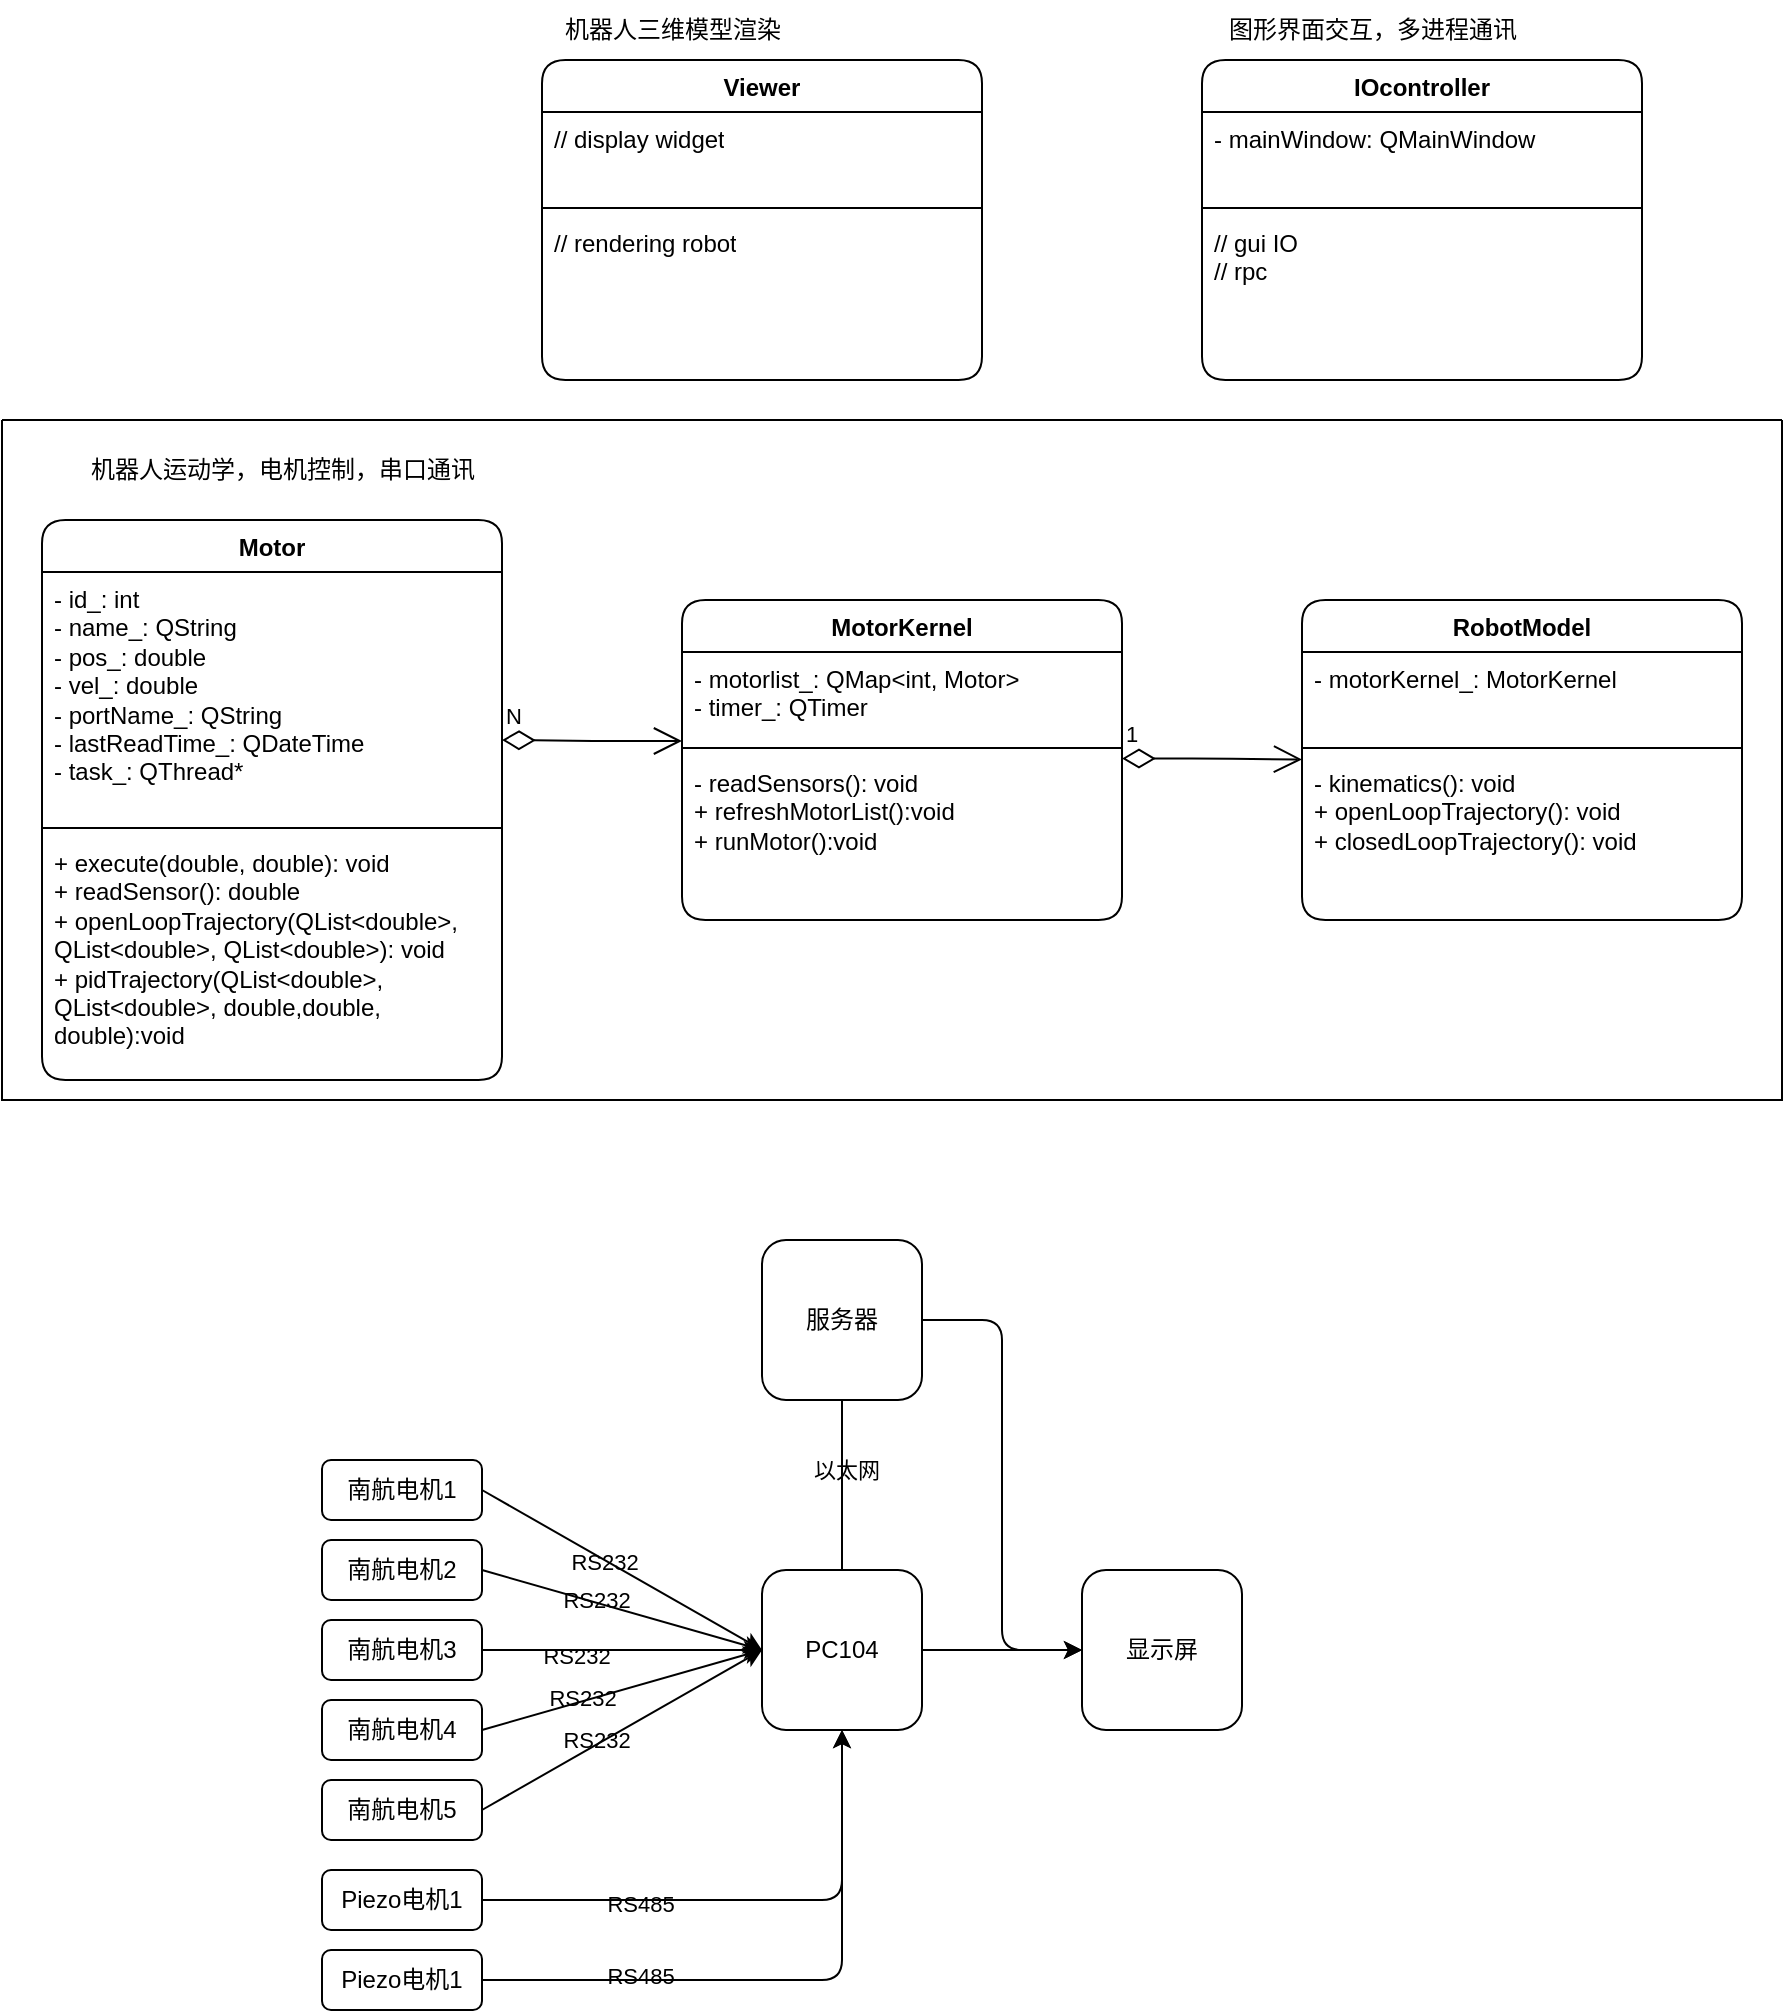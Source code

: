 <mxfile version="22.1.18" type="github">
  <diagram id="C5RBs43oDa-KdzZeNtuy" name="Page-1">
    <mxGraphModel dx="1050" dy="1760" grid="1" gridSize="10" guides="1" tooltips="1" connect="1" arrows="1" fold="1" page="1" pageScale="1" pageWidth="827" pageHeight="1169" math="0" shadow="0">
      <root>
        <mxCell id="WIyWlLk6GJQsqaUBKTNV-0" />
        <mxCell id="WIyWlLk6GJQsqaUBKTNV-1" parent="WIyWlLk6GJQsqaUBKTNV-0" />
        <mxCell id="6cw_2s1J7Ef0hvvbNptq-0" value="MotorKernel" style="swimlane;fontStyle=1;align=center;verticalAlign=top;childLayout=stackLayout;horizontal=1;startSize=26;horizontalStack=0;resizeParent=1;resizeParentMax=0;resizeLast=0;collapsible=1;marginBottom=0;whiteSpace=wrap;html=1;rounded=1;labelBackgroundColor=none;" parent="WIyWlLk6GJQsqaUBKTNV-1" vertex="1">
          <mxGeometry x="420" y="180" width="220" height="160" as="geometry">
            <mxRectangle x="420" y="180" width="110" height="30" as="alternateBounds" />
          </mxGeometry>
        </mxCell>
        <mxCell id="6cw_2s1J7Ef0hvvbNptq-1" value="- motorlist_: QMap&amp;lt;int, Motor&amp;gt;&lt;br&gt;- timer_: QTimer" style="text;strokeColor=none;fillColor=none;align=left;verticalAlign=top;spacingLeft=4;spacingRight=4;overflow=hidden;rotatable=0;points=[[0,0.5],[1,0.5]];portConstraint=eastwest;whiteSpace=wrap;html=1;rounded=1;labelBackgroundColor=none;" parent="6cw_2s1J7Ef0hvvbNptq-0" vertex="1">
          <mxGeometry y="26" width="220" height="44" as="geometry" />
        </mxCell>
        <mxCell id="6cw_2s1J7Ef0hvvbNptq-2" value="" style="line;strokeWidth=1;fillColor=none;align=left;verticalAlign=middle;spacingTop=-1;spacingLeft=3;spacingRight=3;rotatable=0;labelPosition=right;points=[];portConstraint=eastwest;rounded=1;labelBackgroundColor=none;" parent="6cw_2s1J7Ef0hvvbNptq-0" vertex="1">
          <mxGeometry y="70" width="220" height="8" as="geometry" />
        </mxCell>
        <mxCell id="6cw_2s1J7Ef0hvvbNptq-3" value="- readSensors(): void&lt;br&gt;+ refreshMotorList():void&lt;br&gt;+ runMotor():void" style="text;strokeColor=none;fillColor=none;align=left;verticalAlign=top;spacingLeft=4;spacingRight=4;overflow=hidden;rotatable=0;points=[[0,0.5],[1,0.5]];portConstraint=eastwest;whiteSpace=wrap;html=1;rounded=1;labelBackgroundColor=none;" parent="6cw_2s1J7Ef0hvvbNptq-0" vertex="1">
          <mxGeometry y="78" width="220" height="82" as="geometry" />
        </mxCell>
        <mxCell id="6cw_2s1J7Ef0hvvbNptq-8" value="Motor" style="swimlane;fontStyle=1;align=center;verticalAlign=top;childLayout=stackLayout;horizontal=1;startSize=26;horizontalStack=0;resizeParent=1;resizeParentMax=0;resizeLast=0;collapsible=1;marginBottom=0;whiteSpace=wrap;html=1;rounded=1;labelBackgroundColor=none;" parent="WIyWlLk6GJQsqaUBKTNV-1" vertex="1">
          <mxGeometry x="100" y="140" width="230" height="280" as="geometry" />
        </mxCell>
        <mxCell id="6cw_2s1J7Ef0hvvbNptq-9" value="- id_: int&lt;br&gt;- name_: QString&lt;br&gt;- pos_: double&lt;br&gt;- vel_: double&lt;br&gt;- portName_:&amp;nbsp;QString&lt;br&gt;- lastReadTime_: QDateTime&lt;br&gt;- task_: QThread*" style="text;strokeColor=none;fillColor=none;align=left;verticalAlign=top;spacingLeft=4;spacingRight=4;overflow=hidden;rotatable=0;points=[[0,0.5],[1,0.5]];portConstraint=eastwest;whiteSpace=wrap;html=1;rounded=1;labelBackgroundColor=none;" parent="6cw_2s1J7Ef0hvvbNptq-8" vertex="1">
          <mxGeometry y="26" width="230" height="124" as="geometry" />
        </mxCell>
        <mxCell id="6cw_2s1J7Ef0hvvbNptq-10" value="" style="line;strokeWidth=1;fillColor=none;align=left;verticalAlign=middle;spacingTop=-1;spacingLeft=3;spacingRight=3;rotatable=0;labelPosition=right;points=[];portConstraint=eastwest;rounded=1;labelBackgroundColor=none;" parent="6cw_2s1J7Ef0hvvbNptq-8" vertex="1">
          <mxGeometry y="150" width="230" height="8" as="geometry" />
        </mxCell>
        <mxCell id="6cw_2s1J7Ef0hvvbNptq-11" value="+ execute(double, double): void&lt;br&gt;+ readSensor(): double&lt;br&gt;+ openLoopTrajectory(QList&amp;lt;double&amp;gt;, QList&amp;lt;double&amp;gt;, QList&amp;lt;double&amp;gt;): void&lt;br&gt;+ pidTrajectory(QList&amp;lt;double&amp;gt;, QList&amp;lt;double&amp;gt;, double,double, double):void" style="text;strokeColor=none;fillColor=none;align=left;verticalAlign=top;spacingLeft=4;spacingRight=4;overflow=hidden;rotatable=0;points=[[0,0.5],[1,0.5]];portConstraint=eastwest;whiteSpace=wrap;html=1;rounded=1;labelBackgroundColor=none;" parent="6cw_2s1J7Ef0hvvbNptq-8" vertex="1">
          <mxGeometry y="158" width="230" height="122" as="geometry" />
        </mxCell>
        <mxCell id="FzLFaQrDB-EBAlo0IdFk-0" value="N" style="endArrow=open;html=1;endSize=12;startArrow=diamondThin;startSize=14;startFill=0;edgeStyle=orthogonalEdgeStyle;align=left;verticalAlign=bottom;rounded=1;labelBackgroundColor=none;fontColor=default;" parent="WIyWlLk6GJQsqaUBKTNV-1" edge="1">
          <mxGeometry x="-1" y="3" relative="1" as="geometry">
            <mxPoint x="330" y="250" as="sourcePoint" />
            <mxPoint x="420" y="250.5" as="targetPoint" />
          </mxGeometry>
        </mxCell>
        <mxCell id="FzLFaQrDB-EBAlo0IdFk-1" value="RobotModel" style="swimlane;fontStyle=1;align=center;verticalAlign=top;childLayout=stackLayout;horizontal=1;startSize=26;horizontalStack=0;resizeParent=1;resizeParentMax=0;resizeLast=0;collapsible=1;marginBottom=0;whiteSpace=wrap;html=1;rounded=1;labelBackgroundColor=none;" parent="WIyWlLk6GJQsqaUBKTNV-1" vertex="1">
          <mxGeometry x="730" y="180" width="220" height="160" as="geometry">
            <mxRectangle x="420" y="180" width="110" height="30" as="alternateBounds" />
          </mxGeometry>
        </mxCell>
        <mxCell id="FzLFaQrDB-EBAlo0IdFk-2" value="- motorKernel_: MotorKernel&lt;br&gt;" style="text;strokeColor=none;fillColor=none;align=left;verticalAlign=top;spacingLeft=4;spacingRight=4;overflow=hidden;rotatable=0;points=[[0,0.5],[1,0.5]];portConstraint=eastwest;whiteSpace=wrap;html=1;rounded=1;labelBackgroundColor=none;" parent="FzLFaQrDB-EBAlo0IdFk-1" vertex="1">
          <mxGeometry y="26" width="220" height="44" as="geometry" />
        </mxCell>
        <mxCell id="FzLFaQrDB-EBAlo0IdFk-3" value="" style="line;strokeWidth=1;fillColor=none;align=left;verticalAlign=middle;spacingTop=-1;spacingLeft=3;spacingRight=3;rotatable=0;labelPosition=right;points=[];portConstraint=eastwest;rounded=1;labelBackgroundColor=none;" parent="FzLFaQrDB-EBAlo0IdFk-1" vertex="1">
          <mxGeometry y="70" width="220" height="8" as="geometry" />
        </mxCell>
        <mxCell id="FzLFaQrDB-EBAlo0IdFk-4" value="- kinematics(): void&lt;br&gt;+ openLoopTrajectory(): void&lt;br&gt;+ closedLoopTrajectory(): void" style="text;strokeColor=none;fillColor=none;align=left;verticalAlign=top;spacingLeft=4;spacingRight=4;overflow=hidden;rotatable=0;points=[[0,0.5],[1,0.5]];portConstraint=eastwest;whiteSpace=wrap;html=1;rounded=1;labelBackgroundColor=none;" parent="FzLFaQrDB-EBAlo0IdFk-1" vertex="1">
          <mxGeometry y="78" width="220" height="82" as="geometry" />
        </mxCell>
        <mxCell id="FzLFaQrDB-EBAlo0IdFk-5" value="1" style="endArrow=open;html=1;endSize=12;startArrow=diamondThin;startSize=14;startFill=0;edgeStyle=orthogonalEdgeStyle;align=left;verticalAlign=bottom;rounded=1;labelBackgroundColor=none;fontColor=default;" parent="WIyWlLk6GJQsqaUBKTNV-1" edge="1">
          <mxGeometry x="-1" y="3" relative="1" as="geometry">
            <mxPoint x="640" y="259.25" as="sourcePoint" />
            <mxPoint x="730" y="259.75" as="targetPoint" />
            <Array as="points">
              <mxPoint x="685" y="259.75" />
              <mxPoint x="685" y="260.75" />
            </Array>
          </mxGeometry>
        </mxCell>
        <mxCell id="FzLFaQrDB-EBAlo0IdFk-8" value="" style="swimlane;startSize=0;rounded=1;labelBackgroundColor=none;" parent="WIyWlLk6GJQsqaUBKTNV-1" vertex="1">
          <mxGeometry x="80" y="90" width="890" height="340" as="geometry">
            <mxRectangle x="50" y="90" width="960" height="350" as="alternateBounds" />
          </mxGeometry>
        </mxCell>
        <mxCell id="FzLFaQrDB-EBAlo0IdFk-7" value="机器人运动学，电机控制，串口通讯" style="text;html=1;align=center;verticalAlign=middle;resizable=0;points=[];autosize=1;strokeColor=none;fillColor=none;rounded=1;labelBackgroundColor=none;" parent="FzLFaQrDB-EBAlo0IdFk-8" vertex="1">
          <mxGeometry x="30" y="10" width="220" height="30" as="geometry" />
        </mxCell>
        <mxCell id="FzLFaQrDB-EBAlo0IdFk-9" value="IOcontroller" style="swimlane;fontStyle=1;align=center;verticalAlign=top;childLayout=stackLayout;horizontal=1;startSize=26;horizontalStack=0;resizeParent=1;resizeParentMax=0;resizeLast=0;collapsible=1;marginBottom=0;whiteSpace=wrap;html=1;rounded=1;labelBackgroundColor=none;" parent="WIyWlLk6GJQsqaUBKTNV-1" vertex="1">
          <mxGeometry x="680" y="-90" width="220" height="160" as="geometry">
            <mxRectangle x="420" y="180" width="110" height="30" as="alternateBounds" />
          </mxGeometry>
        </mxCell>
        <mxCell id="FzLFaQrDB-EBAlo0IdFk-10" value="- mainWindow: QMainWindow" style="text;strokeColor=none;fillColor=none;align=left;verticalAlign=top;spacingLeft=4;spacingRight=4;overflow=hidden;rotatable=0;points=[[0,0.5],[1,0.5]];portConstraint=eastwest;whiteSpace=wrap;html=1;rounded=1;labelBackgroundColor=none;" parent="FzLFaQrDB-EBAlo0IdFk-9" vertex="1">
          <mxGeometry y="26" width="220" height="44" as="geometry" />
        </mxCell>
        <mxCell id="FzLFaQrDB-EBAlo0IdFk-11" value="" style="line;strokeWidth=1;fillColor=none;align=left;verticalAlign=middle;spacingTop=-1;spacingLeft=3;spacingRight=3;rotatable=0;labelPosition=right;points=[];portConstraint=eastwest;rounded=1;labelBackgroundColor=none;" parent="FzLFaQrDB-EBAlo0IdFk-9" vertex="1">
          <mxGeometry y="70" width="220" height="8" as="geometry" />
        </mxCell>
        <mxCell id="FzLFaQrDB-EBAlo0IdFk-12" value="// gui IO&lt;br&gt;// rpc" style="text;strokeColor=none;fillColor=none;align=left;verticalAlign=top;spacingLeft=4;spacingRight=4;overflow=hidden;rotatable=0;points=[[0,0.5],[1,0.5]];portConstraint=eastwest;whiteSpace=wrap;html=1;rounded=1;labelBackgroundColor=none;" parent="FzLFaQrDB-EBAlo0IdFk-9" vertex="1">
          <mxGeometry y="78" width="220" height="82" as="geometry" />
        </mxCell>
        <mxCell id="FzLFaQrDB-EBAlo0IdFk-17" value="Viewer" style="swimlane;fontStyle=1;align=center;verticalAlign=top;childLayout=stackLayout;horizontal=1;startSize=26;horizontalStack=0;resizeParent=1;resizeParentMax=0;resizeLast=0;collapsible=1;marginBottom=0;whiteSpace=wrap;html=1;rounded=1;labelBackgroundColor=none;" parent="WIyWlLk6GJQsqaUBKTNV-1" vertex="1">
          <mxGeometry x="350" y="-90" width="220" height="160" as="geometry">
            <mxRectangle x="420" y="180" width="110" height="30" as="alternateBounds" />
          </mxGeometry>
        </mxCell>
        <mxCell id="FzLFaQrDB-EBAlo0IdFk-18" value="// display widget" style="text;strokeColor=none;fillColor=none;align=left;verticalAlign=top;spacingLeft=4;spacingRight=4;overflow=hidden;rotatable=0;points=[[0,0.5],[1,0.5]];portConstraint=eastwest;whiteSpace=wrap;html=1;rounded=1;labelBackgroundColor=none;" parent="FzLFaQrDB-EBAlo0IdFk-17" vertex="1">
          <mxGeometry y="26" width="220" height="44" as="geometry" />
        </mxCell>
        <mxCell id="FzLFaQrDB-EBAlo0IdFk-19" value="" style="line;strokeWidth=1;fillColor=none;align=left;verticalAlign=middle;spacingTop=-1;spacingLeft=3;spacingRight=3;rotatable=0;labelPosition=right;points=[];portConstraint=eastwest;rounded=1;labelBackgroundColor=none;" parent="FzLFaQrDB-EBAlo0IdFk-17" vertex="1">
          <mxGeometry y="70" width="220" height="8" as="geometry" />
        </mxCell>
        <mxCell id="FzLFaQrDB-EBAlo0IdFk-20" value="// rendering robot" style="text;strokeColor=none;fillColor=none;align=left;verticalAlign=top;spacingLeft=4;spacingRight=4;overflow=hidden;rotatable=0;points=[[0,0.5],[1,0.5]];portConstraint=eastwest;whiteSpace=wrap;html=1;rounded=1;labelBackgroundColor=none;" parent="FzLFaQrDB-EBAlo0IdFk-17" vertex="1">
          <mxGeometry y="78" width="220" height="82" as="geometry" />
        </mxCell>
        <mxCell id="FzLFaQrDB-EBAlo0IdFk-21" value="图形界面交互，多进程通讯" style="text;html=1;align=center;verticalAlign=middle;resizable=0;points=[];autosize=1;strokeColor=none;fillColor=none;rounded=1;labelBackgroundColor=none;" parent="WIyWlLk6GJQsqaUBKTNV-1" vertex="1">
          <mxGeometry x="680" y="-120" width="170" height="30" as="geometry" />
        </mxCell>
        <mxCell id="FzLFaQrDB-EBAlo0IdFk-22" value="机器人三维模型渲染" style="text;html=1;align=center;verticalAlign=middle;resizable=0;points=[];autosize=1;strokeColor=none;fillColor=none;rounded=1;labelBackgroundColor=none;" parent="WIyWlLk6GJQsqaUBKTNV-1" vertex="1">
          <mxGeometry x="350" y="-120" width="130" height="30" as="geometry" />
        </mxCell>
        <mxCell id="Y7T5cB-ul8PGu2fFMdQj-3" value="" style="edgeStyle=orthogonalEdgeStyle;rounded=1;orthogonalLoop=1;jettySize=auto;html=1;labelBackgroundColor=none;fontColor=default;" parent="WIyWlLk6GJQsqaUBKTNV-1" source="Y7T5cB-ul8PGu2fFMdQj-0" target="Y7T5cB-ul8PGu2fFMdQj-1" edge="1">
          <mxGeometry relative="1" as="geometry" />
        </mxCell>
        <mxCell id="Y7T5cB-ul8PGu2fFMdQj-0" value="PC104" style="whiteSpace=wrap;html=1;aspect=fixed;rounded=1;labelBackgroundColor=none;" parent="WIyWlLk6GJQsqaUBKTNV-1" vertex="1">
          <mxGeometry x="460" y="665" width="80" height="80" as="geometry" />
        </mxCell>
        <mxCell id="Y7T5cB-ul8PGu2fFMdQj-1" value="显示屏" style="whiteSpace=wrap;html=1;aspect=fixed;rounded=1;labelBackgroundColor=none;" parent="WIyWlLk6GJQsqaUBKTNV-1" vertex="1">
          <mxGeometry x="620" y="665" width="80" height="80" as="geometry" />
        </mxCell>
        <mxCell id="Y7T5cB-ul8PGu2fFMdQj-6" value="南航电机1" style="rounded=1;whiteSpace=wrap;html=1;labelBackgroundColor=none;" parent="WIyWlLk6GJQsqaUBKTNV-1" vertex="1">
          <mxGeometry x="240" y="610" width="80" height="30" as="geometry" />
        </mxCell>
        <mxCell id="Y7T5cB-ul8PGu2fFMdQj-8" value="南航电机2" style="rounded=1;whiteSpace=wrap;html=1;labelBackgroundColor=none;" parent="WIyWlLk6GJQsqaUBKTNV-1" vertex="1">
          <mxGeometry x="240" y="650" width="80" height="30" as="geometry" />
        </mxCell>
        <mxCell id="Y7T5cB-ul8PGu2fFMdQj-10" value="南航电机3" style="rounded=1;whiteSpace=wrap;html=1;labelBackgroundColor=none;" parent="WIyWlLk6GJQsqaUBKTNV-1" vertex="1">
          <mxGeometry x="240" y="690" width="80" height="30" as="geometry" />
        </mxCell>
        <mxCell id="Y7T5cB-ul8PGu2fFMdQj-11" value="南航电机4" style="rounded=1;whiteSpace=wrap;html=1;labelBackgroundColor=none;" parent="WIyWlLk6GJQsqaUBKTNV-1" vertex="1">
          <mxGeometry x="240" y="730" width="80" height="30" as="geometry" />
        </mxCell>
        <mxCell id="Y7T5cB-ul8PGu2fFMdQj-12" value="南航电机5" style="rounded=1;whiteSpace=wrap;html=1;labelBackgroundColor=none;" parent="WIyWlLk6GJQsqaUBKTNV-1" vertex="1">
          <mxGeometry x="240" y="770" width="80" height="30" as="geometry" />
        </mxCell>
        <mxCell id="Y7T5cB-ul8PGu2fFMdQj-16" value="" style="endArrow=classic;html=1;rounded=1;exitX=1;exitY=0.5;exitDx=0;exitDy=0;entryX=0;entryY=0.5;entryDx=0;entryDy=0;labelBackgroundColor=none;fontColor=default;" parent="WIyWlLk6GJQsqaUBKTNV-1" source="Y7T5cB-ul8PGu2fFMdQj-6" target="Y7T5cB-ul8PGu2fFMdQj-0" edge="1">
          <mxGeometry width="50" height="50" relative="1" as="geometry">
            <mxPoint x="320" y="618" as="sourcePoint" />
            <mxPoint x="430" y="655" as="targetPoint" />
          </mxGeometry>
        </mxCell>
        <mxCell id="Y7T5cB-ul8PGu2fFMdQj-23" value="RS232" style="edgeLabel;html=1;align=center;verticalAlign=middle;resizable=0;points=[];rounded=1;labelBackgroundColor=none;" parent="Y7T5cB-ul8PGu2fFMdQj-16" vertex="1" connectable="0">
          <mxGeometry x="-0.121" y="-1" relative="1" as="geometry">
            <mxPoint as="offset" />
          </mxGeometry>
        </mxCell>
        <mxCell id="Y7T5cB-ul8PGu2fFMdQj-17" value="" style="endArrow=classic;html=1;rounded=1;exitX=1;exitY=0.5;exitDx=0;exitDy=0;entryX=0;entryY=0.5;entryDx=0;entryDy=0;labelBackgroundColor=none;fontColor=default;" parent="WIyWlLk6GJQsqaUBKTNV-1" source="Y7T5cB-ul8PGu2fFMdQj-8" target="Y7T5cB-ul8PGu2fFMdQj-0" edge="1">
          <mxGeometry width="50" height="50" relative="1" as="geometry">
            <mxPoint x="330" y="690" as="sourcePoint" />
            <mxPoint x="470" y="770" as="targetPoint" />
          </mxGeometry>
        </mxCell>
        <mxCell id="Y7T5cB-ul8PGu2fFMdQj-24" value="RS232" style="edgeLabel;html=1;align=center;verticalAlign=middle;resizable=0;points=[];rounded=1;labelBackgroundColor=none;" parent="Y7T5cB-ul8PGu2fFMdQj-17" vertex="1" connectable="0">
          <mxGeometry x="-0.189" y="1" relative="1" as="geometry">
            <mxPoint as="offset" />
          </mxGeometry>
        </mxCell>
        <mxCell id="Y7T5cB-ul8PGu2fFMdQj-18" value="" style="endArrow=classic;html=1;rounded=1;exitX=1;exitY=0.5;exitDx=0;exitDy=0;entryX=0;entryY=0.5;entryDx=0;entryDy=0;labelBackgroundColor=none;fontColor=default;" parent="WIyWlLk6GJQsqaUBKTNV-1" target="Y7T5cB-ul8PGu2fFMdQj-0" edge="1">
          <mxGeometry width="50" height="50" relative="1" as="geometry">
            <mxPoint x="320" y="705" as="sourcePoint" />
            <mxPoint x="460" y="745" as="targetPoint" />
          </mxGeometry>
        </mxCell>
        <mxCell id="Y7T5cB-ul8PGu2fFMdQj-25" value="RS232" style="edgeLabel;html=1;align=center;verticalAlign=middle;resizable=0;points=[];rounded=1;labelBackgroundColor=none;" parent="Y7T5cB-ul8PGu2fFMdQj-18" vertex="1" connectable="0">
          <mxGeometry x="-0.326" y="-3" relative="1" as="geometry">
            <mxPoint as="offset" />
          </mxGeometry>
        </mxCell>
        <mxCell id="Y7T5cB-ul8PGu2fFMdQj-19" value="" style="endArrow=classic;html=1;rounded=1;exitX=1;exitY=0.5;exitDx=0;exitDy=0;entryX=0;entryY=0.5;entryDx=0;entryDy=0;labelBackgroundColor=none;fontColor=default;" parent="WIyWlLk6GJQsqaUBKTNV-1" target="Y7T5cB-ul8PGu2fFMdQj-0" edge="1">
          <mxGeometry width="50" height="50" relative="1" as="geometry">
            <mxPoint x="320" y="745" as="sourcePoint" />
            <mxPoint x="460" y="745" as="targetPoint" />
          </mxGeometry>
        </mxCell>
        <mxCell id="Y7T5cB-ul8PGu2fFMdQj-26" value="RS232" style="edgeLabel;html=1;align=center;verticalAlign=middle;resizable=0;points=[];rounded=1;labelBackgroundColor=none;" parent="Y7T5cB-ul8PGu2fFMdQj-19" vertex="1" connectable="0">
          <mxGeometry x="-0.276" y="2" relative="1" as="geometry">
            <mxPoint as="offset" />
          </mxGeometry>
        </mxCell>
        <mxCell id="Y7T5cB-ul8PGu2fFMdQj-20" value="" style="endArrow=classic;html=1;rounded=1;exitX=1;exitY=0.5;exitDx=0;exitDy=0;entryX=0;entryY=0.5;entryDx=0;entryDy=0;labelBackgroundColor=none;fontColor=default;" parent="WIyWlLk6GJQsqaUBKTNV-1" target="Y7T5cB-ul8PGu2fFMdQj-0" edge="1">
          <mxGeometry width="50" height="50" relative="1" as="geometry">
            <mxPoint x="320" y="785" as="sourcePoint" />
            <mxPoint x="460" y="745" as="targetPoint" />
          </mxGeometry>
        </mxCell>
        <mxCell id="Y7T5cB-ul8PGu2fFMdQj-27" value="RS232" style="edgeLabel;html=1;align=center;verticalAlign=middle;resizable=0;points=[];rounded=1;labelBackgroundColor=none;" parent="Y7T5cB-ul8PGu2fFMdQj-20" vertex="1" connectable="0">
          <mxGeometry x="-0.167" y="2" relative="1" as="geometry">
            <mxPoint as="offset" />
          </mxGeometry>
        </mxCell>
        <mxCell id="Y7T5cB-ul8PGu2fFMdQj-30" style="edgeStyle=orthogonalEdgeStyle;rounded=1;orthogonalLoop=1;jettySize=auto;html=1;entryX=0.5;entryY=1;entryDx=0;entryDy=0;labelBackgroundColor=none;fontColor=default;" parent="WIyWlLk6GJQsqaUBKTNV-1" source="Y7T5cB-ul8PGu2fFMdQj-21" target="Y7T5cB-ul8PGu2fFMdQj-0" edge="1">
          <mxGeometry relative="1" as="geometry" />
        </mxCell>
        <mxCell id="Y7T5cB-ul8PGu2fFMdQj-32" value="RS485" style="edgeLabel;html=1;align=center;verticalAlign=middle;resizable=0;points=[];rounded=1;labelBackgroundColor=none;" parent="Y7T5cB-ul8PGu2fFMdQj-30" vertex="1" connectable="0">
          <mxGeometry x="-0.402" y="-2" relative="1" as="geometry">
            <mxPoint as="offset" />
          </mxGeometry>
        </mxCell>
        <mxCell id="Y7T5cB-ul8PGu2fFMdQj-21" value="Piezo电机1" style="rounded=1;whiteSpace=wrap;html=1;labelBackgroundColor=none;" parent="WIyWlLk6GJQsqaUBKTNV-1" vertex="1">
          <mxGeometry x="240" y="815" width="80" height="30" as="geometry" />
        </mxCell>
        <mxCell id="Y7T5cB-ul8PGu2fFMdQj-31" style="edgeStyle=orthogonalEdgeStyle;rounded=1;orthogonalLoop=1;jettySize=auto;html=1;entryX=0.5;entryY=1;entryDx=0;entryDy=0;labelBackgroundColor=none;fontColor=default;" parent="WIyWlLk6GJQsqaUBKTNV-1" source="Y7T5cB-ul8PGu2fFMdQj-22" target="Y7T5cB-ul8PGu2fFMdQj-0" edge="1">
          <mxGeometry relative="1" as="geometry" />
        </mxCell>
        <mxCell id="Y7T5cB-ul8PGu2fFMdQj-33" value="RS485" style="edgeLabel;html=1;align=center;verticalAlign=middle;resizable=0;points=[];rounded=1;labelBackgroundColor=none;" parent="Y7T5cB-ul8PGu2fFMdQj-31" vertex="1" connectable="0">
          <mxGeometry x="-0.481" y="2" relative="1" as="geometry">
            <mxPoint as="offset" />
          </mxGeometry>
        </mxCell>
        <mxCell id="Y7T5cB-ul8PGu2fFMdQj-22" value="Piezo电机1" style="rounded=1;whiteSpace=wrap;html=1;labelBackgroundColor=none;" parent="WIyWlLk6GJQsqaUBKTNV-1" vertex="1">
          <mxGeometry x="240" y="855" width="80" height="30" as="geometry" />
        </mxCell>
        <mxCell id="Y7T5cB-ul8PGu2fFMdQj-35" style="edgeStyle=orthogonalEdgeStyle;rounded=1;orthogonalLoop=1;jettySize=auto;html=1;entryX=0;entryY=0.5;entryDx=0;entryDy=0;labelBackgroundColor=none;fontColor=default;" parent="WIyWlLk6GJQsqaUBKTNV-1" source="Y7T5cB-ul8PGu2fFMdQj-34" target="Y7T5cB-ul8PGu2fFMdQj-1" edge="1">
          <mxGeometry relative="1" as="geometry" />
        </mxCell>
        <mxCell id="Y7T5cB-ul8PGu2fFMdQj-34" value="服务器" style="whiteSpace=wrap;html=1;aspect=fixed;rounded=1;labelBackgroundColor=none;" parent="WIyWlLk6GJQsqaUBKTNV-1" vertex="1">
          <mxGeometry x="460" y="500" width="80" height="80" as="geometry" />
        </mxCell>
        <mxCell id="Y7T5cB-ul8PGu2fFMdQj-38" value="" style="endArrow=none;html=1;rounded=1;entryX=0.5;entryY=1;entryDx=0;entryDy=0;exitX=0.5;exitY=0;exitDx=0;exitDy=0;labelBackgroundColor=none;fontColor=default;" parent="WIyWlLk6GJQsqaUBKTNV-1" source="Y7T5cB-ul8PGu2fFMdQj-0" target="Y7T5cB-ul8PGu2fFMdQj-34" edge="1">
          <mxGeometry width="50" height="50" relative="1" as="geometry">
            <mxPoint x="380" y="650" as="sourcePoint" />
            <mxPoint x="430" y="600" as="targetPoint" />
          </mxGeometry>
        </mxCell>
        <mxCell id="Y7T5cB-ul8PGu2fFMdQj-39" value="以太网" style="edgeLabel;html=1;align=center;verticalAlign=middle;resizable=0;points=[];rounded=1;labelBackgroundColor=none;" parent="Y7T5cB-ul8PGu2fFMdQj-38" vertex="1" connectable="0">
          <mxGeometry x="0.181" y="-2" relative="1" as="geometry">
            <mxPoint as="offset" />
          </mxGeometry>
        </mxCell>
      </root>
    </mxGraphModel>
  </diagram>
</mxfile>
